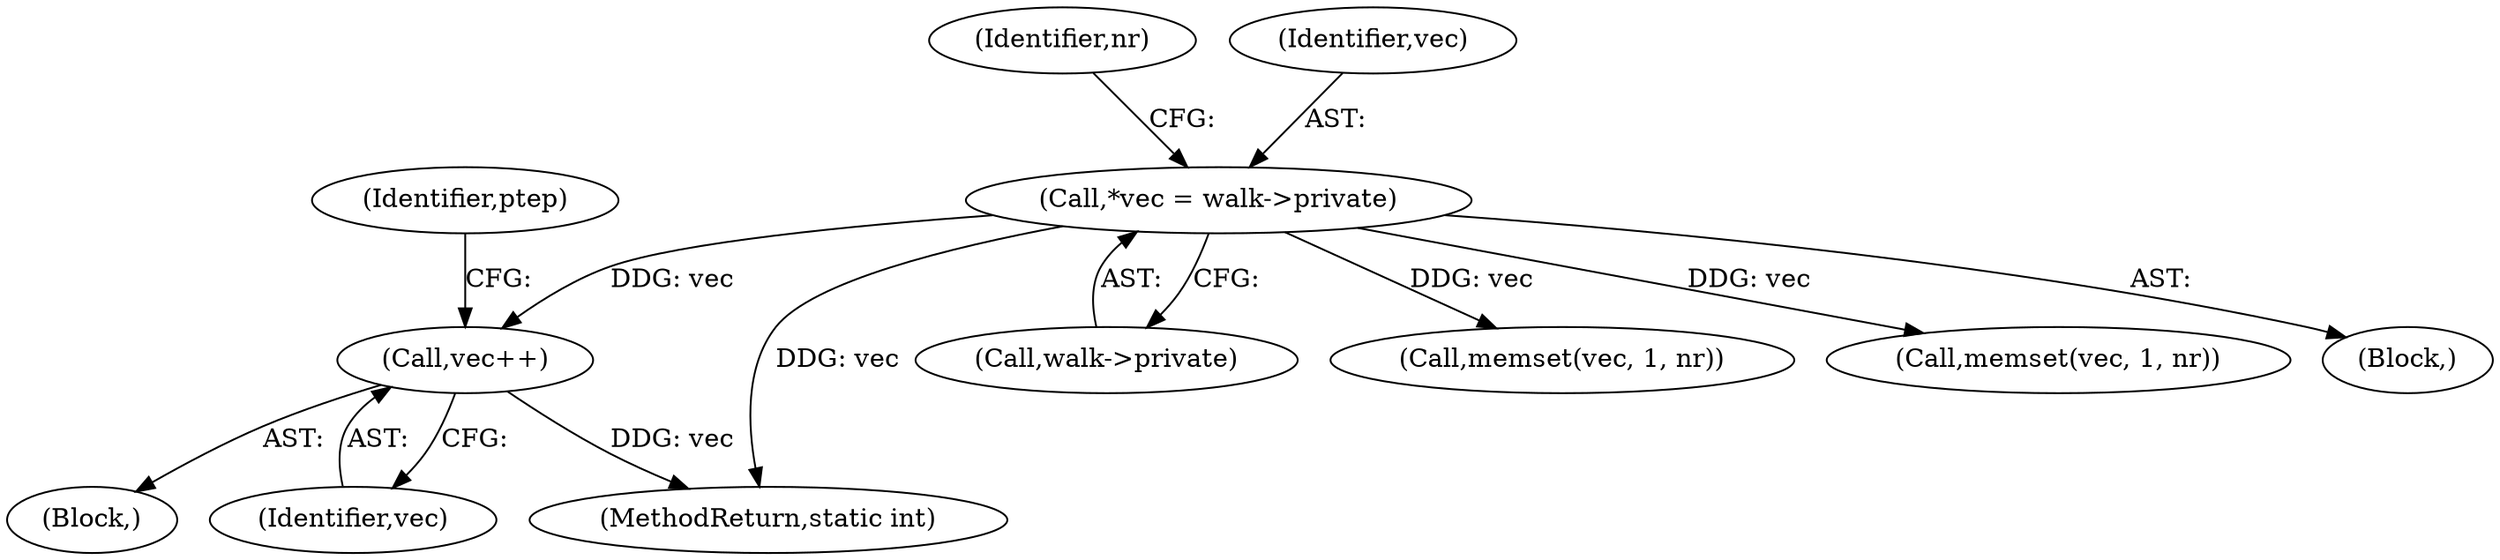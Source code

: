 digraph "0_linux_574823bfab82d9d8fa47f422778043fbb4b4f50e_1@pointer" {
"1000210" [label="(Call,vec++)"];
"1000118" [label="(Call,*vec = walk->private)"];
"1000125" [label="(Identifier,nr)"];
"1000226" [label="(MethodReturn,static int)"];
"1000119" [label="(Identifier,vec)"];
"1000120" [label="(Call,walk->private)"];
"1000150" [label="(Call,memset(vec, 1, nr))"];
"1000139" [label="(Call,memset(vec, 1, nr))"];
"1000211" [label="(Identifier,vec)"];
"1000171" [label="(Identifier,ptep)"];
"1000175" [label="(Block,)"];
"1000108" [label="(Block,)"];
"1000118" [label="(Call,*vec = walk->private)"];
"1000210" [label="(Call,vec++)"];
"1000210" -> "1000175"  [label="AST: "];
"1000210" -> "1000211"  [label="CFG: "];
"1000211" -> "1000210"  [label="AST: "];
"1000171" -> "1000210"  [label="CFG: "];
"1000210" -> "1000226"  [label="DDG: vec"];
"1000118" -> "1000210"  [label="DDG: vec"];
"1000118" -> "1000108"  [label="AST: "];
"1000118" -> "1000120"  [label="CFG: "];
"1000119" -> "1000118"  [label="AST: "];
"1000120" -> "1000118"  [label="AST: "];
"1000125" -> "1000118"  [label="CFG: "];
"1000118" -> "1000226"  [label="DDG: vec"];
"1000118" -> "1000139"  [label="DDG: vec"];
"1000118" -> "1000150"  [label="DDG: vec"];
}
